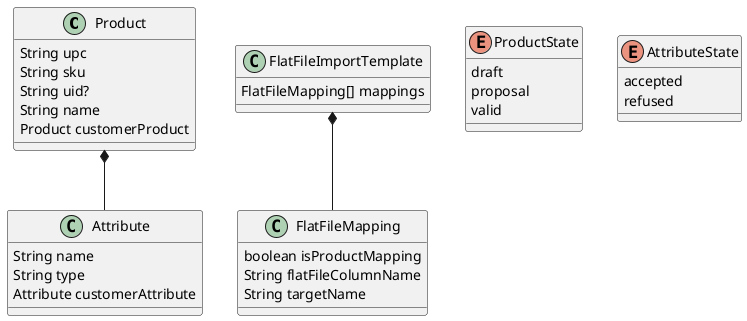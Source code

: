 @startuml
Product *-- Attribute
FlatFileImportTemplate *-- FlatFileMapping

class Product {
    String upc
    String sku
    String uid?
    String name
    Product customerProduct
}

enum ProductState {
    draft
    proposal
    valid
}

enum AttributeState {
    accepted
    refused
}

class Attribute {
    String name
    String type
    Attribute customerAttribute
}

class FlatFileMapping {
    boolean isProductMapping
    String flatFileColumnName
    String targetName
}

class FlatFileImportTemplate {
    FlatFileMapping[] mappings
}



@enduml